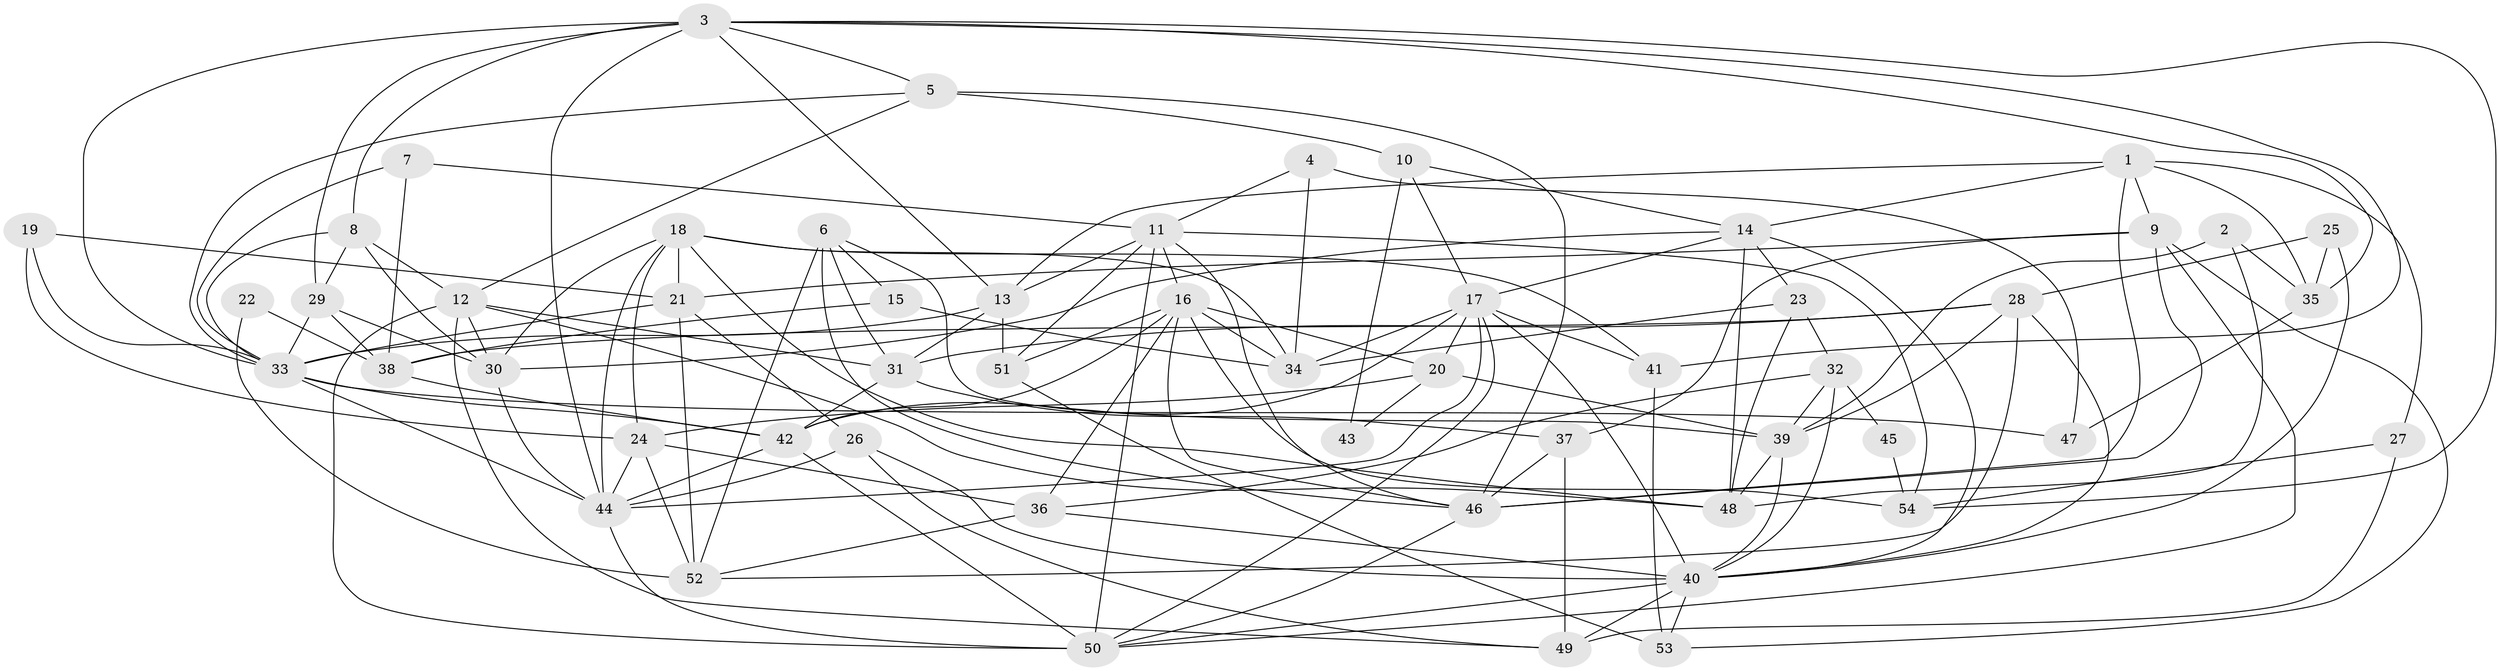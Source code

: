 // original degree distribution, {4: 0.2777777777777778, 7: 0.027777777777777776, 6: 0.1111111111111111, 3: 0.2777777777777778, 5: 0.17592592592592593, 2: 0.12037037037037036, 8: 0.009259259259259259}
// Generated by graph-tools (version 1.1) at 2025/02/03/09/25 03:02:14]
// undirected, 54 vertices, 148 edges
graph export_dot {
graph [start="1"]
  node [color=gray90,style=filled];
  1;
  2;
  3;
  4;
  5;
  6;
  7;
  8;
  9;
  10;
  11;
  12;
  13;
  14;
  15;
  16;
  17;
  18;
  19;
  20;
  21;
  22;
  23;
  24;
  25;
  26;
  27;
  28;
  29;
  30;
  31;
  32;
  33;
  34;
  35;
  36;
  37;
  38;
  39;
  40;
  41;
  42;
  43;
  44;
  45;
  46;
  47;
  48;
  49;
  50;
  51;
  52;
  53;
  54;
  1 -- 9 [weight=1.0];
  1 -- 13 [weight=1.0];
  1 -- 14 [weight=1.0];
  1 -- 27 [weight=1.0];
  1 -- 35 [weight=1.0];
  1 -- 46 [weight=1.0];
  2 -- 35 [weight=1.0];
  2 -- 39 [weight=1.0];
  2 -- 48 [weight=1.0];
  3 -- 5 [weight=1.0];
  3 -- 8 [weight=1.0];
  3 -- 13 [weight=1.0];
  3 -- 29 [weight=1.0];
  3 -- 33 [weight=1.0];
  3 -- 35 [weight=1.0];
  3 -- 41 [weight=1.0];
  3 -- 44 [weight=2.0];
  3 -- 54 [weight=1.0];
  4 -- 11 [weight=1.0];
  4 -- 34 [weight=1.0];
  4 -- 47 [weight=1.0];
  5 -- 10 [weight=1.0];
  5 -- 12 [weight=1.0];
  5 -- 33 [weight=1.0];
  5 -- 46 [weight=1.0];
  6 -- 15 [weight=1.0];
  6 -- 31 [weight=1.0];
  6 -- 39 [weight=1.0];
  6 -- 46 [weight=1.0];
  6 -- 52 [weight=1.0];
  7 -- 11 [weight=1.0];
  7 -- 33 [weight=1.0];
  7 -- 38 [weight=1.0];
  8 -- 12 [weight=1.0];
  8 -- 29 [weight=1.0];
  8 -- 30 [weight=1.0];
  8 -- 33 [weight=1.0];
  9 -- 21 [weight=1.0];
  9 -- 37 [weight=1.0];
  9 -- 46 [weight=1.0];
  9 -- 50 [weight=1.0];
  9 -- 53 [weight=1.0];
  10 -- 14 [weight=1.0];
  10 -- 17 [weight=1.0];
  10 -- 43 [weight=1.0];
  11 -- 13 [weight=1.0];
  11 -- 16 [weight=1.0];
  11 -- 46 [weight=1.0];
  11 -- 50 [weight=1.0];
  11 -- 51 [weight=1.0];
  11 -- 54 [weight=1.0];
  12 -- 30 [weight=1.0];
  12 -- 31 [weight=1.0];
  12 -- 48 [weight=1.0];
  12 -- 49 [weight=1.0];
  12 -- 50 [weight=2.0];
  13 -- 31 [weight=1.0];
  13 -- 33 [weight=1.0];
  13 -- 51 [weight=1.0];
  14 -- 17 [weight=1.0];
  14 -- 23 [weight=1.0];
  14 -- 30 [weight=1.0];
  14 -- 40 [weight=1.0];
  14 -- 48 [weight=1.0];
  15 -- 34 [weight=1.0];
  15 -- 38 [weight=1.0];
  16 -- 20 [weight=1.0];
  16 -- 34 [weight=1.0];
  16 -- 36 [weight=1.0];
  16 -- 42 [weight=1.0];
  16 -- 46 [weight=1.0];
  16 -- 51 [weight=1.0];
  16 -- 54 [weight=2.0];
  17 -- 20 [weight=1.0];
  17 -- 34 [weight=1.0];
  17 -- 40 [weight=1.0];
  17 -- 41 [weight=1.0];
  17 -- 42 [weight=1.0];
  17 -- 44 [weight=1.0];
  17 -- 50 [weight=1.0];
  18 -- 21 [weight=1.0];
  18 -- 24 [weight=1.0];
  18 -- 30 [weight=1.0];
  18 -- 34 [weight=1.0];
  18 -- 41 [weight=1.0];
  18 -- 44 [weight=1.0];
  18 -- 48 [weight=1.0];
  19 -- 21 [weight=1.0];
  19 -- 24 [weight=1.0];
  19 -- 33 [weight=1.0];
  20 -- 24 [weight=1.0];
  20 -- 39 [weight=1.0];
  20 -- 43 [weight=1.0];
  21 -- 26 [weight=1.0];
  21 -- 33 [weight=1.0];
  21 -- 52 [weight=1.0];
  22 -- 38 [weight=1.0];
  22 -- 52 [weight=2.0];
  23 -- 32 [weight=1.0];
  23 -- 34 [weight=1.0];
  23 -- 48 [weight=1.0];
  24 -- 36 [weight=1.0];
  24 -- 44 [weight=1.0];
  24 -- 52 [weight=1.0];
  25 -- 28 [weight=1.0];
  25 -- 35 [weight=1.0];
  25 -- 40 [weight=1.0];
  26 -- 40 [weight=1.0];
  26 -- 44 [weight=2.0];
  26 -- 49 [weight=1.0];
  27 -- 49 [weight=1.0];
  27 -- 54 [weight=1.0];
  28 -- 31 [weight=1.0];
  28 -- 38 [weight=1.0];
  28 -- 39 [weight=1.0];
  28 -- 40 [weight=1.0];
  28 -- 52 [weight=1.0];
  29 -- 30 [weight=1.0];
  29 -- 33 [weight=1.0];
  29 -- 38 [weight=1.0];
  30 -- 44 [weight=1.0];
  31 -- 37 [weight=1.0];
  31 -- 42 [weight=2.0];
  32 -- 36 [weight=1.0];
  32 -- 39 [weight=1.0];
  32 -- 40 [weight=1.0];
  32 -- 45 [weight=1.0];
  33 -- 42 [weight=1.0];
  33 -- 44 [weight=1.0];
  33 -- 47 [weight=2.0];
  35 -- 47 [weight=1.0];
  36 -- 40 [weight=1.0];
  36 -- 52 [weight=1.0];
  37 -- 46 [weight=2.0];
  37 -- 49 [weight=1.0];
  38 -- 42 [weight=1.0];
  39 -- 40 [weight=1.0];
  39 -- 48 [weight=1.0];
  40 -- 49 [weight=1.0];
  40 -- 50 [weight=1.0];
  40 -- 53 [weight=1.0];
  41 -- 53 [weight=1.0];
  42 -- 44 [weight=3.0];
  42 -- 50 [weight=1.0];
  44 -- 50 [weight=1.0];
  45 -- 54 [weight=1.0];
  46 -- 50 [weight=1.0];
  51 -- 53 [weight=1.0];
}
